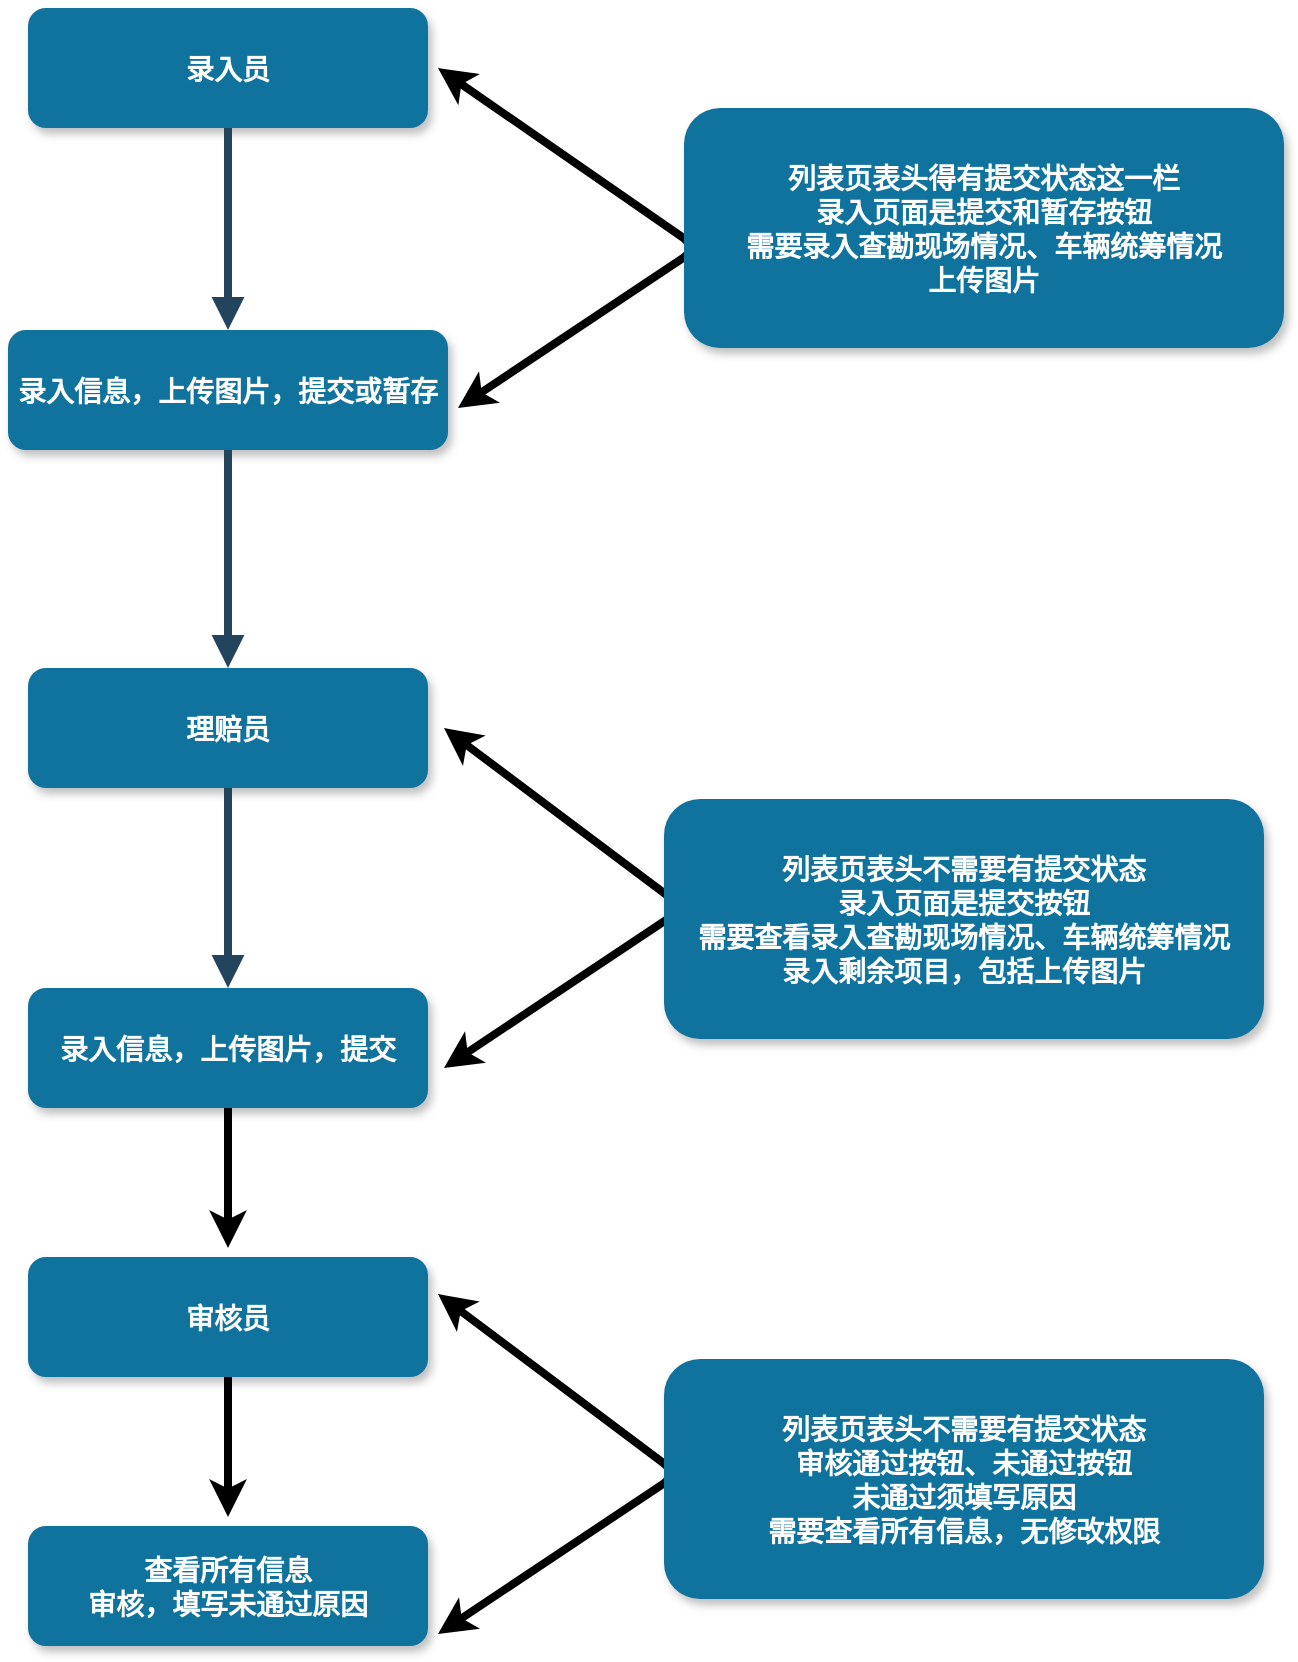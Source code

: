 <mxfile version="13.8.0" type="github">
  <diagram name="Page-1" id="97916047-d0de-89f5-080d-49f4d83e522f">
    <mxGraphModel dx="1422" dy="762" grid="1" gridSize="10" guides="1" tooltips="1" connect="1" arrows="1" fold="1" page="1" pageScale="1.5" pageWidth="1169" pageHeight="827" background="#ffffff" math="0" shadow="0">
      <root>
        <mxCell id="0" />
        <mxCell id="1" parent="0" />
        <mxCell id="2" value="录入员" style="rounded=1;fillColor=#10739E;strokeColor=none;shadow=1;gradientColor=none;fontStyle=1;fontColor=#FFFFFF;fontSize=14;" parent="1" vertex="1">
          <mxGeometry x="560" y="70" width="200" height="60" as="geometry" />
        </mxCell>
        <mxCell id="3" value="录入信息，上传图片，提交或暂存" style="rounded=1;fillColor=#10739E;strokeColor=none;shadow=1;gradientColor=none;fontStyle=1;fontColor=#FFFFFF;fontSize=14;" parent="1" vertex="1">
          <mxGeometry x="550" y="231" width="220" height="60" as="geometry" />
        </mxCell>
        <mxCell id="13" value="理赔员" style="rounded=1;fillColor=#10739E;strokeColor=none;shadow=1;gradientColor=none;fontStyle=1;fontColor=#FFFFFF;fontSize=14;" parent="1" vertex="1">
          <mxGeometry x="560" y="400" width="200" height="60" as="geometry" />
        </mxCell>
        <mxCell id="LGrF4aPvjSiB4dfjYXlf-71" style="edgeStyle=orthogonalEdgeStyle;rounded=0;jumpSize=6;orthogonalLoop=1;jettySize=auto;html=1;endSize=6;strokeWidth=4;fontSize=14;fontColor=#FFFFFF;" edge="1" parent="1">
          <mxGeometry relative="1" as="geometry">
            <mxPoint x="660" y="690" as="targetPoint" />
            <mxPoint x="660" y="620" as="sourcePoint" />
            <Array as="points">
              <mxPoint x="660" y="670" />
            </Array>
          </mxGeometry>
        </mxCell>
        <mxCell id="14" value="录入信息，上传图片，提交" style="rounded=1;fillColor=#10739E;strokeColor=none;shadow=1;gradientColor=none;fontStyle=1;fontColor=#FFFFFF;fontSize=14;" parent="1" vertex="1">
          <mxGeometry x="560" y="560" width="200" height="60" as="geometry" />
        </mxCell>
        <mxCell id="16" value="审核员" style="rounded=1;fillColor=#10739E;strokeColor=none;shadow=1;gradientColor=none;fontStyle=1;fontColor=#FFFFFF;fontSize=14;" parent="1" vertex="1">
          <mxGeometry x="560" y="694.5" width="200" height="60" as="geometry" />
        </mxCell>
        <mxCell id="29" value="" style="edgeStyle=elbowEdgeStyle;elbow=vertical;strokeWidth=4;endArrow=block;endFill=1;fontStyle=1;strokeColor=#23445D;" parent="1" source="2" target="3" edge="1">
          <mxGeometry x="-90" y="-44.5" width="100" height="100" as="geometry">
            <mxPoint x="-90" y="55.5" as="sourcePoint" />
            <mxPoint x="10" y="-44.5" as="targetPoint" />
          </mxGeometry>
        </mxCell>
        <mxCell id="42" value="" style="edgeStyle=elbowEdgeStyle;elbow=vertical;strokeWidth=4;endArrow=block;endFill=1;fontStyle=1;strokeColor=#23445D;" parent="1" source="13" edge="1">
          <mxGeometry x="-50" y="-44.5" width="100" height="100" as="geometry">
            <mxPoint x="-50" y="55.5" as="sourcePoint" />
            <mxPoint x="660" y="560" as="targetPoint" />
          </mxGeometry>
        </mxCell>
        <mxCell id="54" value="" style="edgeStyle=elbowEdgeStyle;elbow=vertical;strokeWidth=4;endArrow=block;endFill=1;fontStyle=1;strokeColor=#23445D;endSize=6;jumpSize=6;exitX=0.5;exitY=1;exitDx=0;exitDy=0;" parent="1" source="3" target="13" edge="1">
          <mxGeometry x="-90" y="-44.5" width="100" height="100" as="geometry">
            <mxPoint x="660" y="300" as="sourcePoint" />
            <mxPoint x="10" y="-44.5" as="targetPoint" />
            <Array as="points">
              <mxPoint x="660" y="390" />
              <mxPoint x="540" y="345.5" />
            </Array>
          </mxGeometry>
        </mxCell>
        <mxCell id="LGrF4aPvjSiB4dfjYXlf-62" value="" style="endArrow=classic;startArrow=classic;html=1;strokeWidth=4;" edge="1" parent="1">
          <mxGeometry width="50" height="50" relative="1" as="geometry">
            <mxPoint x="765" y="100" as="sourcePoint" />
            <mxPoint x="775" y="270" as="targetPoint" />
            <Array as="points">
              <mxPoint x="895" y="190" />
            </Array>
          </mxGeometry>
        </mxCell>
        <mxCell id="LGrF4aPvjSiB4dfjYXlf-64" value="列表页表头得有提交状态这一栏&#xa;录入页面是提交和暂存按钮&#xa;需要录入查勘现场情况、车辆统筹情况&#xa;上传图片" style="rounded=1;fillColor=#10739E;strokeColor=none;shadow=1;gradientColor=none;fontStyle=1;fontColor=#FFFFFF;fontSize=14;" vertex="1" parent="1">
          <mxGeometry x="888" y="120" width="300" height="120" as="geometry" />
        </mxCell>
        <mxCell id="LGrF4aPvjSiB4dfjYXlf-69" value="" style="endArrow=classic;startArrow=classic;html=1;strokeWidth=4;" edge="1" parent="1">
          <mxGeometry width="50" height="50" relative="1" as="geometry">
            <mxPoint x="768" y="430" as="sourcePoint" />
            <mxPoint x="768" y="600" as="targetPoint" />
            <Array as="points">
              <mxPoint x="888" y="520" />
            </Array>
          </mxGeometry>
        </mxCell>
        <mxCell id="LGrF4aPvjSiB4dfjYXlf-70" value="列表页表头不需要有提交状态&#xa;录入页面是提交按钮&#xa;需要查看录入查勘现场情况、车辆统筹情况&#xa;录入剩余项目，包括上传图片" style="rounded=1;fillColor=#10739E;strokeColor=none;shadow=1;gradientColor=none;fontStyle=1;fontSize=14;fontColor=#FFFFFF;" vertex="1" parent="1">
          <mxGeometry x="878" y="465.5" width="300" height="120" as="geometry" />
        </mxCell>
        <mxCell id="LGrF4aPvjSiB4dfjYXlf-73" style="edgeStyle=orthogonalEdgeStyle;rounded=0;jumpSize=6;orthogonalLoop=1;jettySize=auto;html=1;endSize=6;strokeWidth=4;fontSize=14;fontColor=#FFFFFF;" edge="1" parent="1">
          <mxGeometry relative="1" as="geometry">
            <mxPoint x="660" y="824.5" as="targetPoint" />
            <mxPoint x="660" y="754.5" as="sourcePoint" />
            <Array as="points">
              <mxPoint x="660" y="804.5" />
            </Array>
          </mxGeometry>
        </mxCell>
        <mxCell id="LGrF4aPvjSiB4dfjYXlf-74" value="查看所有信息&#xa;审核，填写未通过原因" style="rounded=1;fillColor=#10739E;strokeColor=none;shadow=1;gradientColor=none;fontStyle=1;fontColor=#FFFFFF;fontSize=14;" vertex="1" parent="1">
          <mxGeometry x="560" y="829" width="200" height="60" as="geometry" />
        </mxCell>
        <mxCell id="LGrF4aPvjSiB4dfjYXlf-77" value="" style="endArrow=classic;startArrow=classic;html=1;strokeWidth=4;" edge="1" parent="1">
          <mxGeometry width="50" height="50" relative="1" as="geometry">
            <mxPoint x="765" y="713" as="sourcePoint" />
            <mxPoint x="765" y="883" as="targetPoint" />
            <Array as="points">
              <mxPoint x="885" y="803" />
            </Array>
          </mxGeometry>
        </mxCell>
        <mxCell id="LGrF4aPvjSiB4dfjYXlf-78" value="列表页表头不需要有提交状态&#xa;审核通过按钮、未通过按钮&#xa;未通过须填写原因&#xa;需要查看所有信息，无修改权限" style="rounded=1;fillColor=#10739E;strokeColor=none;shadow=1;gradientColor=none;fontStyle=1;fontSize=14;fontColor=#FFFFFF;" vertex="1" parent="1">
          <mxGeometry x="878" y="745.5" width="300" height="120" as="geometry" />
        </mxCell>
      </root>
    </mxGraphModel>
  </diagram>
</mxfile>
